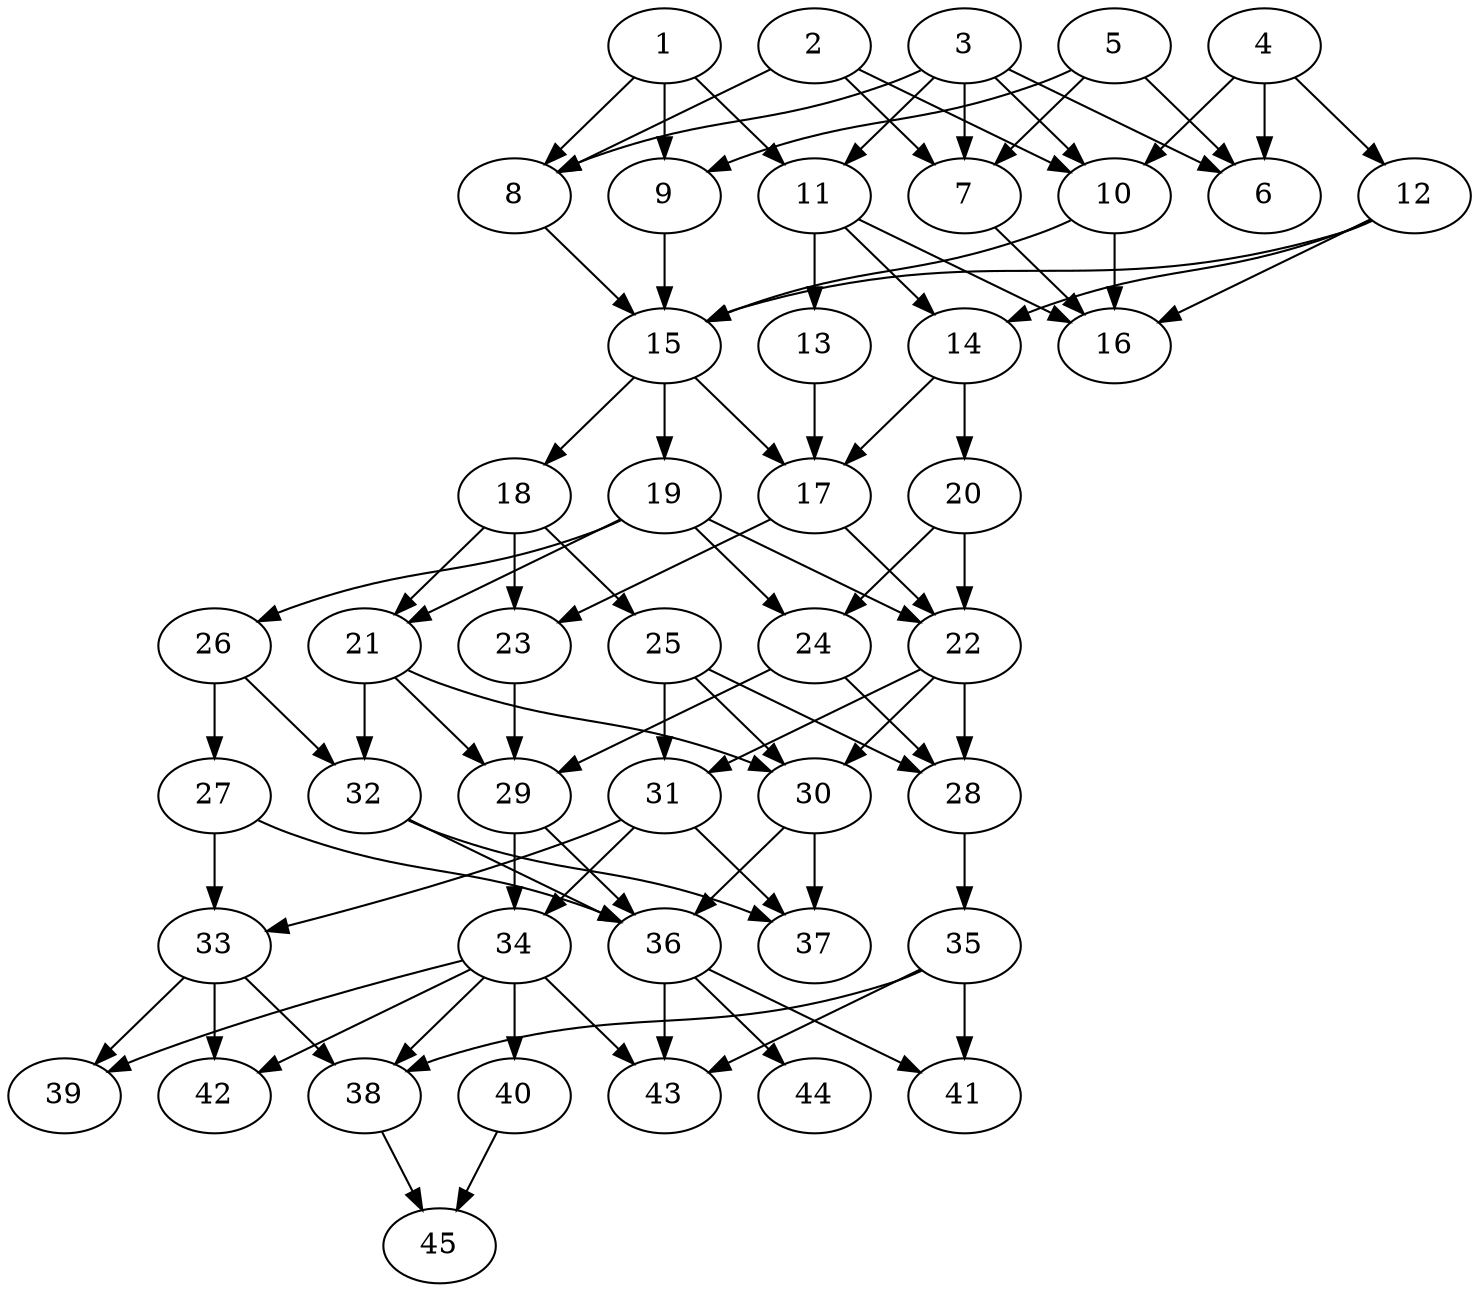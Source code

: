 // DAG automatically generated by daggen at Thu Oct  3 14:07:25 2019
// ./daggen --dot -n 45 --ccr 0.4 --fat 0.5 --regular 0.7 --density 0.6 --mindata 5242880 --maxdata 52428800 
digraph G {
  1 [size="121487360", alpha="0.17", expect_size="48594944"] 
  1 -> 8 [size ="48594944"]
  1 -> 9 [size ="48594944"]
  1 -> 11 [size ="48594944"]
  2 [size="85135360", alpha="0.14", expect_size="34054144"] 
  2 -> 7 [size ="34054144"]
  2 -> 8 [size ="34054144"]
  2 -> 10 [size ="34054144"]
  3 [size="64343040", alpha="0.18", expect_size="25737216"] 
  3 -> 6 [size ="25737216"]
  3 -> 7 [size ="25737216"]
  3 -> 8 [size ="25737216"]
  3 -> 10 [size ="25737216"]
  3 -> 11 [size ="25737216"]
  4 [size="129817600", alpha="0.03", expect_size="51927040"] 
  4 -> 6 [size ="51927040"]
  4 -> 10 [size ="51927040"]
  4 -> 12 [size ="51927040"]
  5 [size="24350720", alpha="0.01", expect_size="9740288"] 
  5 -> 6 [size ="9740288"]
  5 -> 7 [size ="9740288"]
  5 -> 9 [size ="9740288"]
  6 [size="71377920", alpha="0.09", expect_size="28551168"] 
  7 [size="102881280", alpha="0.01", expect_size="41152512"] 
  7 -> 16 [size ="41152512"]
  8 [size="91543040", alpha="0.20", expect_size="36617216"] 
  8 -> 15 [size ="36617216"]
  9 [size="111106560", alpha="0.12", expect_size="44442624"] 
  9 -> 15 [size ="44442624"]
  10 [size="83415040", alpha="0.11", expect_size="33366016"] 
  10 -> 15 [size ="33366016"]
  10 -> 16 [size ="33366016"]
  11 [size="39749120", alpha="0.04", expect_size="15899648"] 
  11 -> 13 [size ="15899648"]
  11 -> 14 [size ="15899648"]
  11 -> 16 [size ="15899648"]
  12 [size="19225600", alpha="0.05", expect_size="7690240"] 
  12 -> 14 [size ="7690240"]
  12 -> 15 [size ="7690240"]
  12 -> 16 [size ="7690240"]
  13 [size="101790720", alpha="0.16", expect_size="40716288"] 
  13 -> 17 [size ="40716288"]
  14 [size="87116800", alpha="0.01", expect_size="34846720"] 
  14 -> 17 [size ="34846720"]
  14 -> 20 [size ="34846720"]
  15 [size="106114560", alpha="0.06", expect_size="42445824"] 
  15 -> 17 [size ="42445824"]
  15 -> 18 [size ="42445824"]
  15 -> 19 [size ="42445824"]
  16 [size="113858560", alpha="0.04", expect_size="45543424"] 
  17 [size="50403840", alpha="0.05", expect_size="20161536"] 
  17 -> 22 [size ="20161536"]
  17 -> 23 [size ="20161536"]
  18 [size="53803520", alpha="0.16", expect_size="21521408"] 
  18 -> 21 [size ="21521408"]
  18 -> 23 [size ="21521408"]
  18 -> 25 [size ="21521408"]
  19 [size="52157440", alpha="0.10", expect_size="20862976"] 
  19 -> 21 [size ="20862976"]
  19 -> 22 [size ="20862976"]
  19 -> 24 [size ="20862976"]
  19 -> 26 [size ="20862976"]
  20 [size="122810880", alpha="0.13", expect_size="49124352"] 
  20 -> 22 [size ="49124352"]
  20 -> 24 [size ="49124352"]
  21 [size="67002880", alpha="0.14", expect_size="26801152"] 
  21 -> 29 [size ="26801152"]
  21 -> 30 [size ="26801152"]
  21 -> 32 [size ="26801152"]
  22 [size="89492480", alpha="0.08", expect_size="35796992"] 
  22 -> 28 [size ="35796992"]
  22 -> 30 [size ="35796992"]
  22 -> 31 [size ="35796992"]
  23 [size="116170240", alpha="0.10", expect_size="46468096"] 
  23 -> 29 [size ="46468096"]
  24 [size="93063680", alpha="0.12", expect_size="37225472"] 
  24 -> 28 [size ="37225472"]
  24 -> 29 [size ="37225472"]
  25 [size="100011520", alpha="0.16", expect_size="40004608"] 
  25 -> 28 [size ="40004608"]
  25 -> 30 [size ="40004608"]
  25 -> 31 [size ="40004608"]
  26 [size="19261440", alpha="0.09", expect_size="7704576"] 
  26 -> 27 [size ="7704576"]
  26 -> 32 [size ="7704576"]
  27 [size="43760640", alpha="0.18", expect_size="17504256"] 
  27 -> 33 [size ="17504256"]
  27 -> 36 [size ="17504256"]
  28 [size="73687040", alpha="0.01", expect_size="29474816"] 
  28 -> 35 [size ="29474816"]
  29 [size="49418240", alpha="0.19", expect_size="19767296"] 
  29 -> 34 [size ="19767296"]
  29 -> 36 [size ="19767296"]
  30 [size="110799360", alpha="0.10", expect_size="44319744"] 
  30 -> 36 [size ="44319744"]
  30 -> 37 [size ="44319744"]
  31 [size="71001600", alpha="0.05", expect_size="28400640"] 
  31 -> 33 [size ="28400640"]
  31 -> 34 [size ="28400640"]
  31 -> 37 [size ="28400640"]
  32 [size="38402560", alpha="0.02", expect_size="15361024"] 
  32 -> 36 [size ="15361024"]
  32 -> 37 [size ="15361024"]
  33 [size="85035520", alpha="0.13", expect_size="34014208"] 
  33 -> 38 [size ="34014208"]
  33 -> 39 [size ="34014208"]
  33 -> 42 [size ="34014208"]
  34 [size="26206720", alpha="0.17", expect_size="10482688"] 
  34 -> 38 [size ="10482688"]
  34 -> 39 [size ="10482688"]
  34 -> 40 [size ="10482688"]
  34 -> 42 [size ="10482688"]
  34 -> 43 [size ="10482688"]
  35 [size="96593920", alpha="0.17", expect_size="38637568"] 
  35 -> 38 [size ="38637568"]
  35 -> 41 [size ="38637568"]
  35 -> 43 [size ="38637568"]
  36 [size="71511040", alpha="0.13", expect_size="28604416"] 
  36 -> 41 [size ="28604416"]
  36 -> 43 [size ="28604416"]
  36 -> 44 [size ="28604416"]
  37 [size="127196160", alpha="0.16", expect_size="50878464"] 
  38 [size="117496320", alpha="0.06", expect_size="46998528"] 
  38 -> 45 [size ="46998528"]
  39 [size="120844800", alpha="0.03", expect_size="48337920"] 
  40 [size="117281280", alpha="0.18", expect_size="46912512"] 
  40 -> 45 [size ="46912512"]
  41 [size="59148800", alpha="0.02", expect_size="23659520"] 
  42 [size="91056640", alpha="0.20", expect_size="36422656"] 
  43 [size="101155840", alpha="0.14", expect_size="40462336"] 
  44 [size="60172800", alpha="0.03", expect_size="24069120"] 
  45 [size="42112000", alpha="0.06", expect_size="16844800"] 
}
